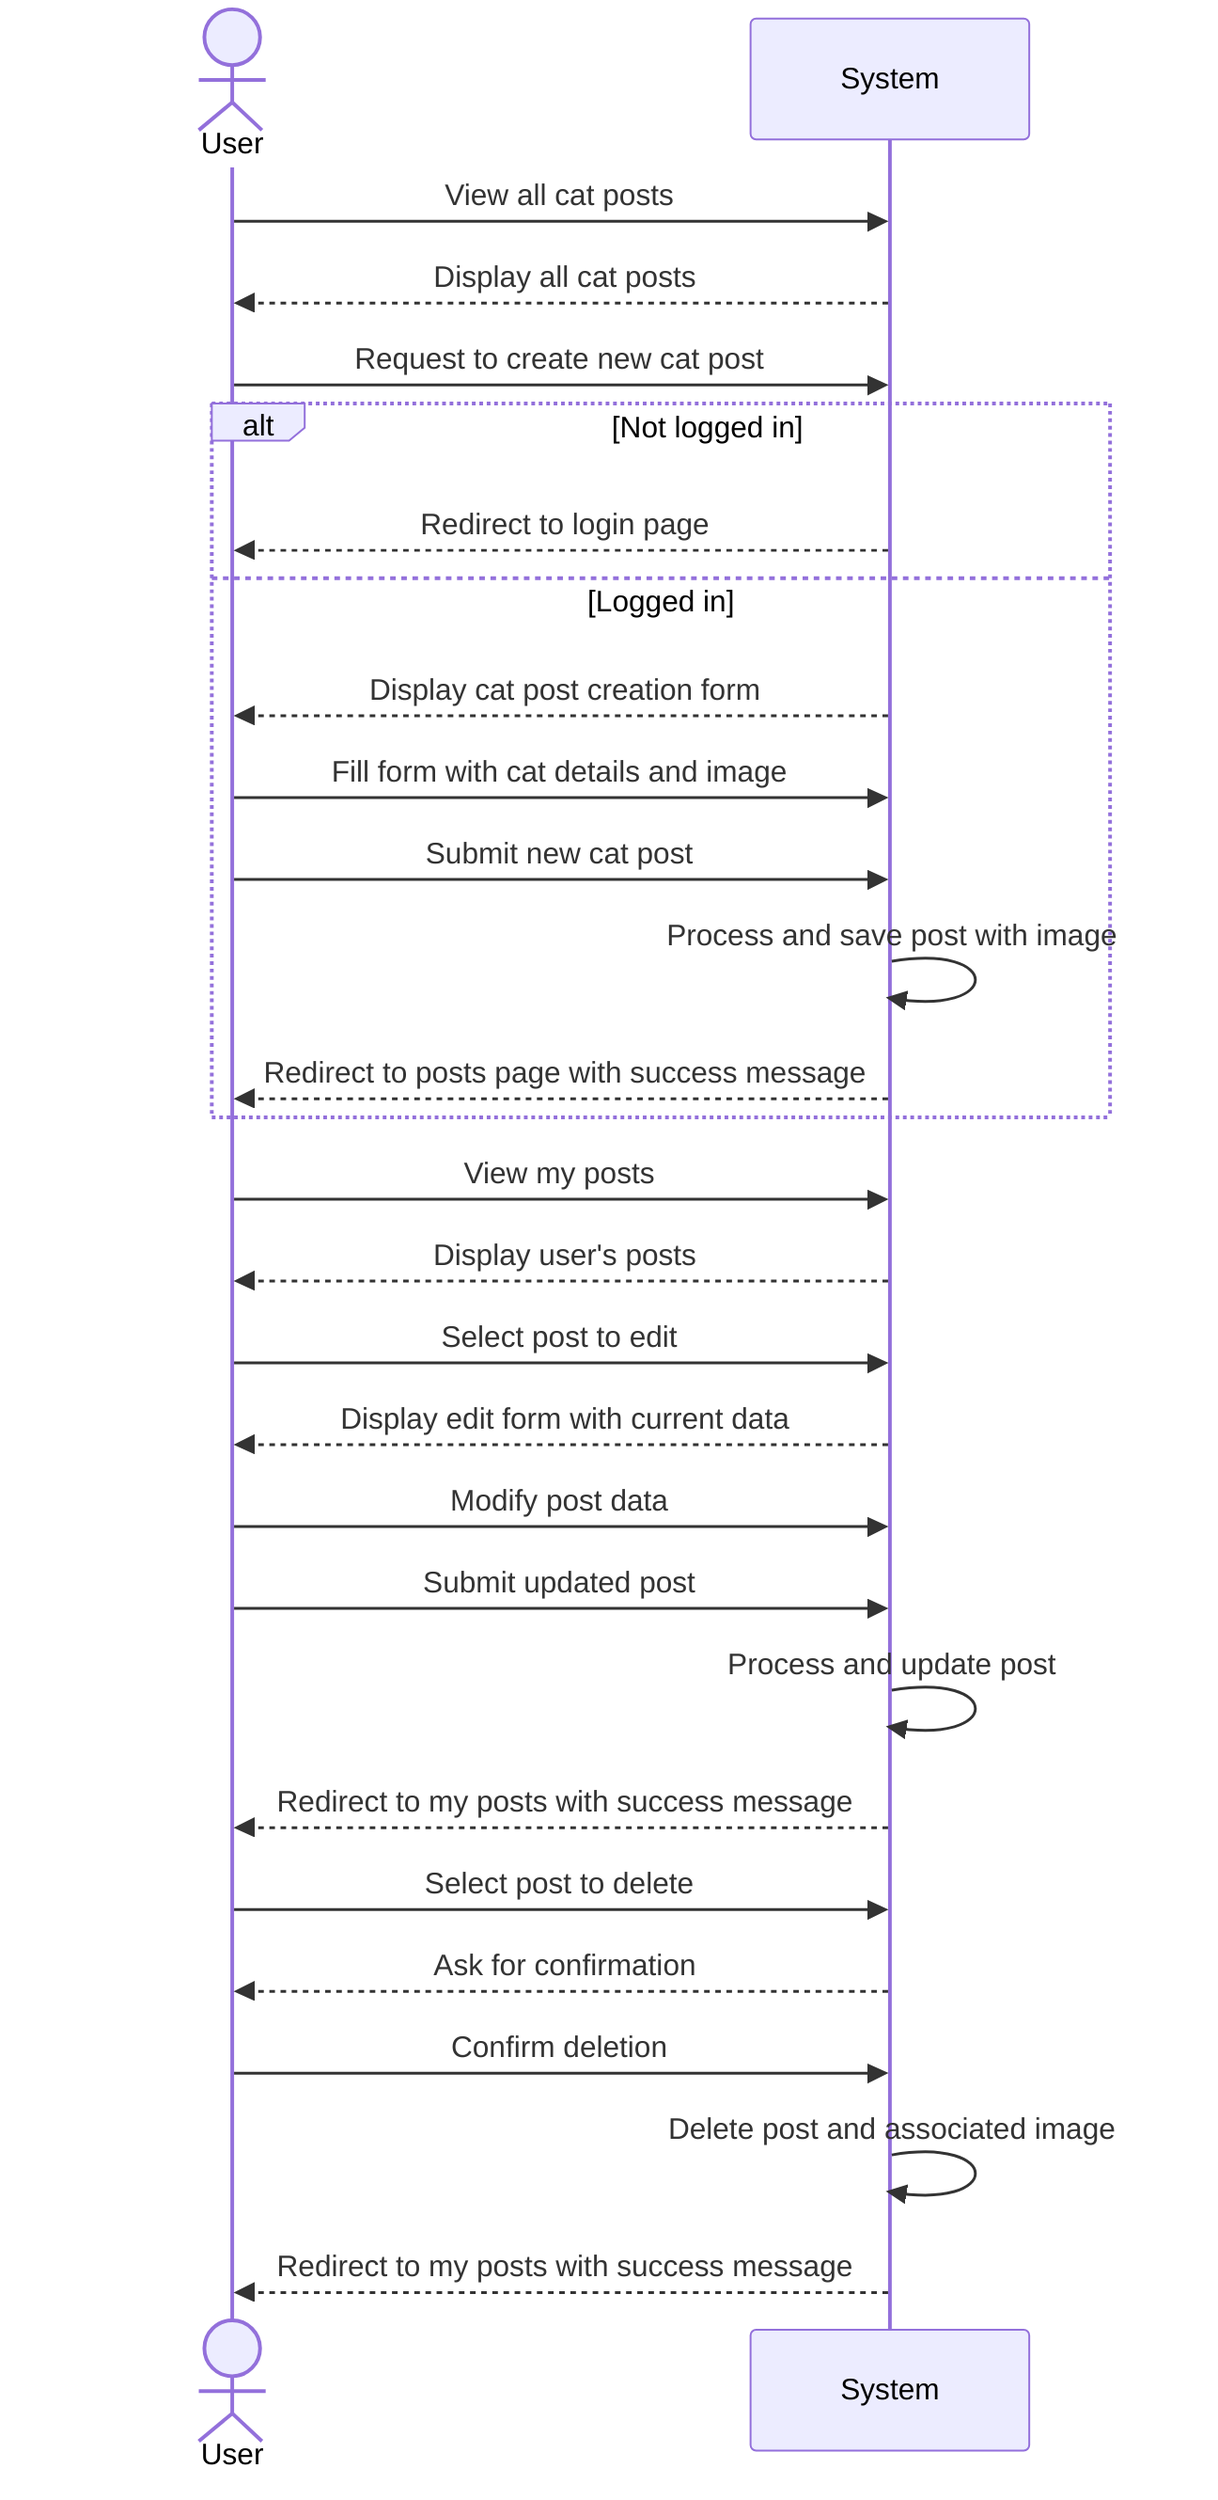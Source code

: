 sequenceDiagram
    actor User
    participant System

    User->>System: View all cat posts
    System-->>User: Display all cat posts

    User->>System: Request to create new cat post
    alt Not logged in
        System-->>User: Redirect to login page
    else Logged in
        System-->>User: Display cat post creation form
        User->>System: Fill form with cat details and image
        User->>System: Submit new cat post
        System->>System: Process and save post with image
        System-->>User: Redirect to posts page with success message
    end

    User->>System: View my posts
    System-->>User: Display user's posts

    User->>System: Select post to edit
    System-->>User: Display edit form with current data
    User->>System: Modify post data
    User->>System: Submit updated post
    System->>System: Process and update post
    System-->>User: Redirect to my posts with success message

    User->>System: Select post to delete
    System-->>User: Ask for confirmation
    User->>System: Confirm deletion
    System->>System: Delete post and associated image
    System-->>User: Redirect to my posts with success message